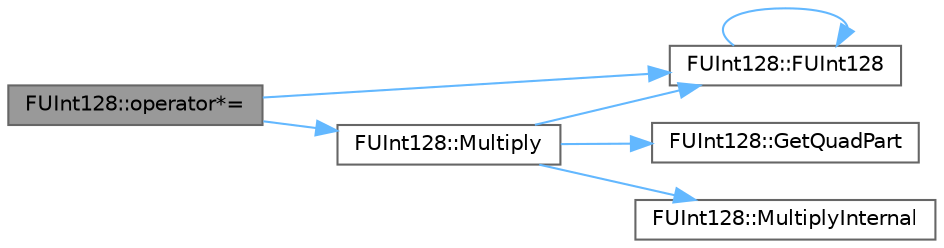 digraph "FUInt128::operator*="
{
 // INTERACTIVE_SVG=YES
 // LATEX_PDF_SIZE
  bgcolor="transparent";
  edge [fontname=Helvetica,fontsize=10,labelfontname=Helvetica,labelfontsize=10];
  node [fontname=Helvetica,fontsize=10,shape=box,height=0.2,width=0.4];
  rankdir="LR";
  Node1 [id="Node000001",label="FUInt128::operator*=",height=0.2,width=0.4,color="gray40", fillcolor="grey60", style="filled", fontcolor="black",tooltip=" "];
  Node1 -> Node2 [id="edge1_Node000001_Node000002",color="steelblue1",style="solid",tooltip=" "];
  Node2 [id="Node000002",label="FUInt128::FUInt128",height=0.2,width=0.4,color="grey40", fillcolor="white", style="filled",URL="$d2/d3f/classFUInt128.html#afcfac799ccf20d7f78b93274b2530cde",tooltip="Default constructors."];
  Node2 -> Node2 [id="edge2_Node000002_Node000002",color="steelblue1",style="solid",tooltip=" "];
  Node1 -> Node3 [id="edge3_Node000001_Node000003",color="steelblue1",style="solid",tooltip=" "];
  Node3 [id="Node000003",label="FUInt128::Multiply",height=0.2,width=0.4,color="grey40", fillcolor="white", style="filled",URL="$d2/d3f/classFUInt128.html#abdd88b9754d6c92a8b8fcb66abc25240",tooltip="Multiply by an unsigned 32bit value."];
  Node3 -> Node2 [id="edge4_Node000003_Node000002",color="steelblue1",style="solid",tooltip=" "];
  Node3 -> Node4 [id="edge5_Node000003_Node000004",color="steelblue1",style="solid",tooltip=" "];
  Node4 [id="Node000004",label="FUInt128::GetQuadPart",height=0.2,width=0.4,color="grey40", fillcolor="white", style="filled",URL="$d2/d3f/classFUInt128.html#a819124df22308071509b6cf6c9b60d12",tooltip="Gets internal quad parts."];
  Node3 -> Node5 [id="edge6_Node000003_Node000005",color="steelblue1",style="solid",tooltip=" "];
  Node5 [id="Node000005",label="FUInt128::MultiplyInternal",height=0.2,width=0.4,color="grey40", fillcolor="white", style="filled",URL="$d2/d3f/classFUInt128.html#a236cf8506563a334c0a530fd5acf638b",tooltip=" "];
}
